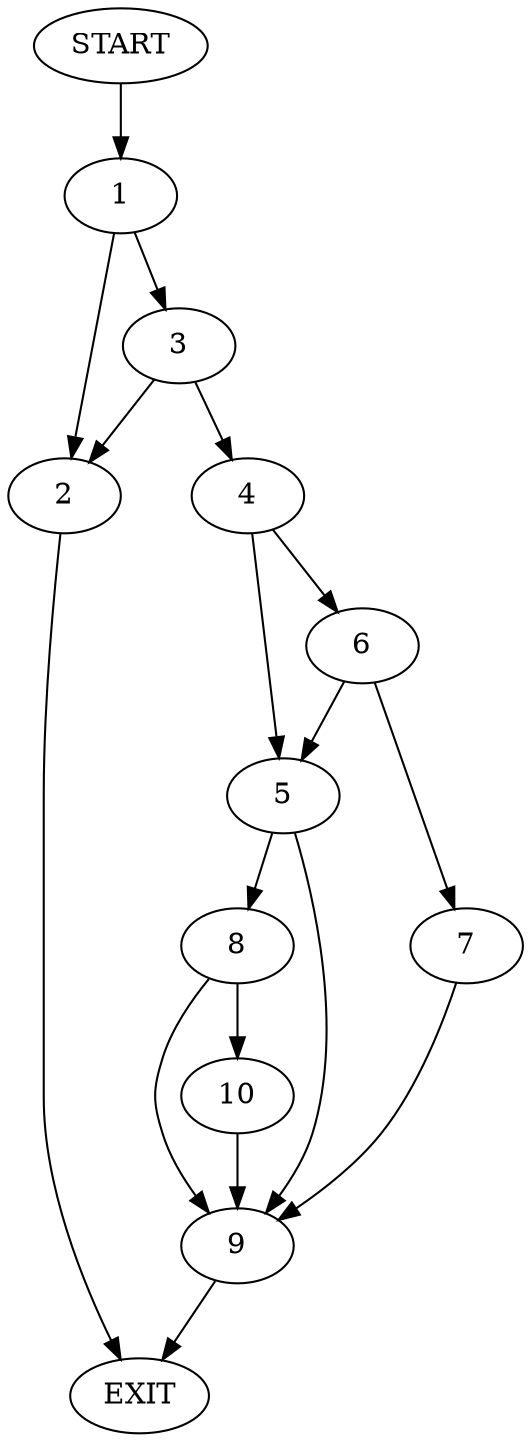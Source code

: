 digraph {
0 [label="START"]
11 [label="EXIT"]
0 -> 1
1 -> 2
1 -> 3
2 -> 11
3 -> 4
3 -> 2
4 -> 5
4 -> 6
6 -> 7
6 -> 5
5 -> 8
5 -> 9
7 -> 9
9 -> 11
8 -> 10
8 -> 9
10 -> 9
}
